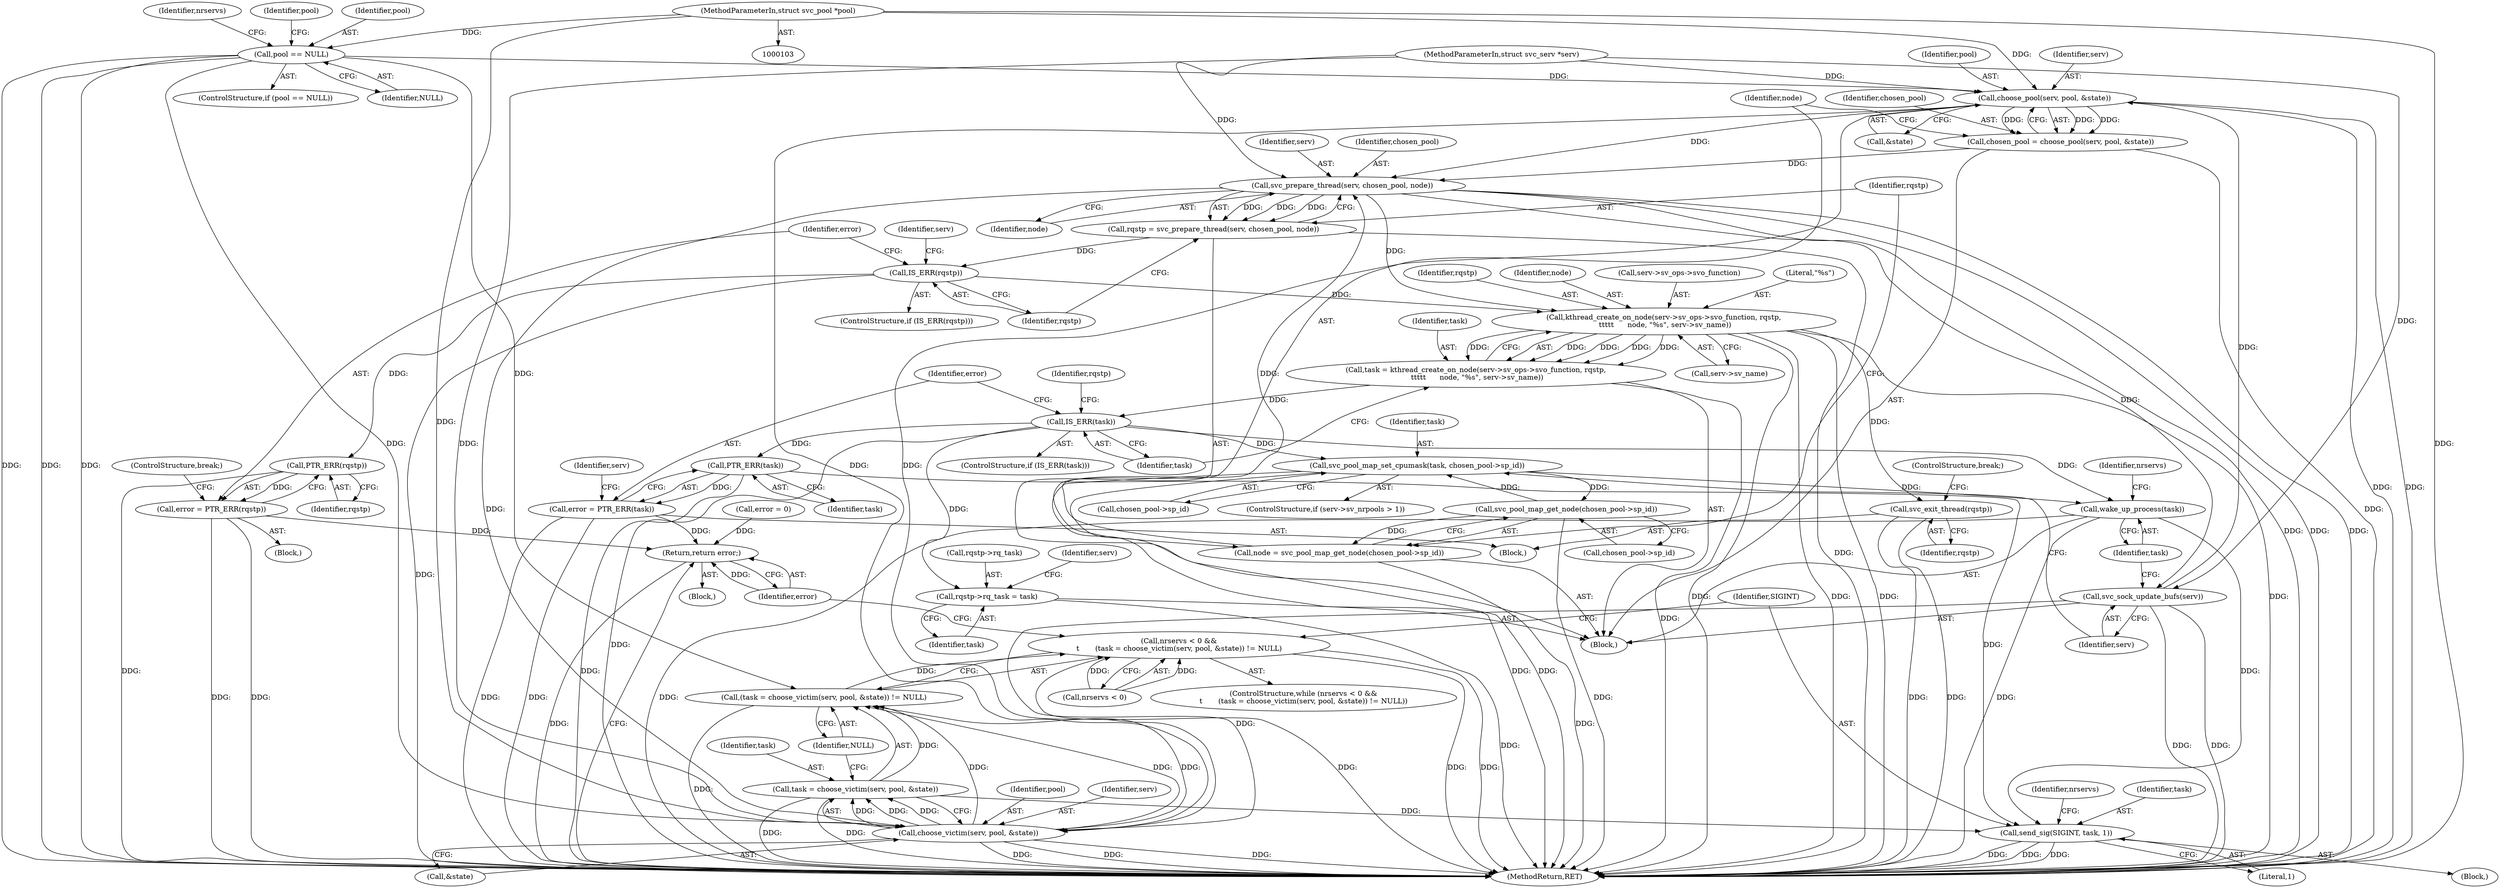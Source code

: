 digraph "1_linux_c70422f760c120480fee4de6c38804c72aa26bc1_20@pointer" {
"1000125" [label="(Call,pool == NULL)"];
"1000105" [label="(MethodParameterIn,struct svc_pool *pool)"];
"1000162" [label="(Call,choose_pool(serv, pool, &state))"];
"1000160" [label="(Call,chosen_pool = choose_pool(serv, pool, &state))"];
"1000175" [label="(Call,svc_prepare_thread(serv, chosen_pool, node))"];
"1000173" [label="(Call,rqstp = svc_prepare_thread(serv, chosen_pool, node))"];
"1000180" [label="(Call,IS_ERR(rqstp))"];
"1000185" [label="(Call,PTR_ERR(rqstp))"];
"1000183" [label="(Call,error = PTR_ERR(rqstp))"];
"1000266" [label="(Return,return error;)"];
"1000196" [label="(Call,kthread_create_on_node(serv->sv_ops->svo_function, rqstp,\n \t\t\t\t\t      node, \"%s\", serv->sv_name))"];
"1000194" [label="(Call,task = kthread_create_on_node(serv->sv_ops->svo_function, rqstp,\n \t\t\t\t\t      node, \"%s\", serv->sv_name))"];
"1000209" [label="(Call,IS_ERR(task))"];
"1000214" [label="(Call,PTR_ERR(task))"];
"1000212" [label="(Call,error = PTR_ERR(task))"];
"1000260" [label="(Call,send_sig(SIGINT, task, 1))"];
"1000225" [label="(Call,rqstp->rq_task = task)"];
"1000236" [label="(Call,svc_pool_map_set_cpumask(task, chosen_pool->sp_id))"];
"1000169" [label="(Call,svc_pool_map_get_node(chosen_pool->sp_id))"];
"1000167" [label="(Call,node = svc_pool_map_get_node(chosen_pool->sp_id))"];
"1000243" [label="(Call,wake_up_process(task))"];
"1000222" [label="(Call,svc_exit_thread(rqstp))"];
"1000241" [label="(Call,svc_sock_update_bufs(serv))"];
"1000253" [label="(Call,choose_victim(serv, pool, &state))"];
"1000250" [label="(Call,(task = choose_victim(serv, pool, &state)) != NULL)"];
"1000246" [label="(Call,nrservs < 0 &&\n\t       (task = choose_victim(serv, pool, &state)) != NULL)"];
"1000251" [label="(Call,task = choose_victim(serv, pool, &state))"];
"1000125" [label="(Call,pool == NULL)"];
"1000219" [label="(Identifier,serv)"];
"1000195" [label="(Identifier,task)"];
"1000202" [label="(Identifier,rqstp)"];
"1000267" [label="(Identifier,error)"];
"1000191" [label="(Identifier,serv)"];
"1000261" [label="(Identifier,SIGINT)"];
"1000164" [label="(Identifier,pool)"];
"1000222" [label="(Call,svc_exit_thread(rqstp))"];
"1000187" [label="(ControlStructure,break;)"];
"1000214" [label="(Call,PTR_ERR(task))"];
"1000265" [label="(Identifier,nrservs)"];
"1000203" [label="(Identifier,node)"];
"1000155" [label="(Identifier,nrservs)"];
"1000176" [label="(Identifier,serv)"];
"1000243" [label="(Call,wake_up_process(task))"];
"1000236" [label="(Call,svc_pool_map_set_cpumask(task, chosen_pool->sp_id))"];
"1000241" [label="(Call,svc_sock_update_bufs(serv))"];
"1000268" [label="(MethodReturn,RET)"];
"1000252" [label="(Identifier,task)"];
"1000104" [label="(MethodParameterIn,struct svc_serv *serv)"];
"1000160" [label="(Call,chosen_pool = choose_pool(serv, pool, &state))"];
"1000186" [label="(Identifier,rqstp)"];
"1000197" [label="(Call,serv->sv_ops->svo_function)"];
"1000258" [label="(Identifier,NULL)"];
"1000182" [label="(Block,)"];
"1000224" [label="(ControlStructure,break;)"];
"1000180" [label="(Call,IS_ERR(rqstp))"];
"1000212" [label="(Call,error = PTR_ERR(task))"];
"1000165" [label="(Call,&state)"];
"1000260" [label="(Call,send_sig(SIGINT, task, 1))"];
"1000226" [label="(Call,rqstp->rq_task)"];
"1000194" [label="(Call,task = kthread_create_on_node(serv->sv_ops->svo_function, rqstp,\n \t\t\t\t\t      node, \"%s\", serv->sv_name))"];
"1000215" [label="(Identifier,task)"];
"1000179" [label="(ControlStructure,if (IS_ERR(rqstp)))"];
"1000245" [label="(ControlStructure,while (nrservs < 0 &&\n\t       (task = choose_victim(serv, pool, &state)) != NULL))"];
"1000162" [label="(Call,choose_pool(serv, pool, &state))"];
"1000244" [label="(Identifier,task)"];
"1000225" [label="(Call,rqstp->rq_task = task)"];
"1000253" [label="(Call,choose_victim(serv, pool, &state))"];
"1000175" [label="(Call,svc_prepare_thread(serv, chosen_pool, node))"];
"1000242" [label="(Identifier,serv)"];
"1000107" [label="(Block,)"];
"1000262" [label="(Identifier,task)"];
"1000229" [label="(Identifier,task)"];
"1000177" [label="(Identifier,chosen_pool)"];
"1000130" [label="(Identifier,nrservs)"];
"1000205" [label="(Call,serv->sv_name)"];
"1000105" [label="(MethodParameterIn,struct svc_pool *pool)"];
"1000238" [label="(Call,chosen_pool->sp_id)"];
"1000157" [label="(Block,)"];
"1000251" [label="(Call,task = choose_victim(serv, pool, &state))"];
"1000230" [label="(ControlStructure,if (serv->sv_nrpools > 1))"];
"1000169" [label="(Call,svc_pool_map_get_node(chosen_pool->sp_id))"];
"1000227" [label="(Identifier,rqstp)"];
"1000209" [label="(Call,IS_ERR(task))"];
"1000196" [label="(Call,kthread_create_on_node(serv->sv_ops->svo_function, rqstp,\n \t\t\t\t\t      node, \"%s\", serv->sv_name))"];
"1000204" [label="(Literal,\"%s\")"];
"1000174" [label="(Identifier,rqstp)"];
"1000250" [label="(Call,(task = choose_victim(serv, pool, &state)) != NULL)"];
"1000141" [label="(Identifier,pool)"];
"1000247" [label="(Call,nrservs < 0)"];
"1000255" [label="(Identifier,pool)"];
"1000184" [label="(Identifier,error)"];
"1000173" [label="(Call,rqstp = svc_prepare_thread(serv, chosen_pool, node))"];
"1000167" [label="(Call,node = svc_pool_map_get_node(chosen_pool->sp_id))"];
"1000246" [label="(Call,nrservs < 0 &&\n\t       (task = choose_victim(serv, pool, &state)) != NULL)"];
"1000124" [label="(ControlStructure,if (pool == NULL))"];
"1000223" [label="(Identifier,rqstp)"];
"1000233" [label="(Identifier,serv)"];
"1000210" [label="(Identifier,task)"];
"1000211" [label="(Block,)"];
"1000112" [label="(Call,error = 0)"];
"1000161" [label="(Identifier,chosen_pool)"];
"1000263" [label="(Literal,1)"];
"1000178" [label="(Identifier,node)"];
"1000163" [label="(Identifier,serv)"];
"1000266" [label="(Return,return error;)"];
"1000170" [label="(Call,chosen_pool->sp_id)"];
"1000126" [label="(Identifier,pool)"];
"1000208" [label="(ControlStructure,if (IS_ERR(task)))"];
"1000254" [label="(Identifier,serv)"];
"1000183" [label="(Call,error = PTR_ERR(rqstp))"];
"1000237" [label="(Identifier,task)"];
"1000213" [label="(Identifier,error)"];
"1000181" [label="(Identifier,rqstp)"];
"1000168" [label="(Identifier,node)"];
"1000185" [label="(Call,PTR_ERR(rqstp))"];
"1000256" [label="(Call,&state)"];
"1000259" [label="(Block,)"];
"1000127" [label="(Identifier,NULL)"];
"1000125" -> "1000124"  [label="AST: "];
"1000125" -> "1000127"  [label="CFG: "];
"1000126" -> "1000125"  [label="AST: "];
"1000127" -> "1000125"  [label="AST: "];
"1000130" -> "1000125"  [label="CFG: "];
"1000141" -> "1000125"  [label="CFG: "];
"1000125" -> "1000268"  [label="DDG: "];
"1000125" -> "1000268"  [label="DDG: "];
"1000125" -> "1000268"  [label="DDG: "];
"1000105" -> "1000125"  [label="DDG: "];
"1000125" -> "1000162"  [label="DDG: "];
"1000125" -> "1000253"  [label="DDG: "];
"1000125" -> "1000250"  [label="DDG: "];
"1000105" -> "1000103"  [label="AST: "];
"1000105" -> "1000268"  [label="DDG: "];
"1000105" -> "1000162"  [label="DDG: "];
"1000105" -> "1000253"  [label="DDG: "];
"1000162" -> "1000160"  [label="AST: "];
"1000162" -> "1000165"  [label="CFG: "];
"1000163" -> "1000162"  [label="AST: "];
"1000164" -> "1000162"  [label="AST: "];
"1000165" -> "1000162"  [label="AST: "];
"1000160" -> "1000162"  [label="CFG: "];
"1000162" -> "1000268"  [label="DDG: "];
"1000162" -> "1000268"  [label="DDG: "];
"1000162" -> "1000160"  [label="DDG: "];
"1000162" -> "1000160"  [label="DDG: "];
"1000162" -> "1000160"  [label="DDG: "];
"1000241" -> "1000162"  [label="DDG: "];
"1000104" -> "1000162"  [label="DDG: "];
"1000162" -> "1000175"  [label="DDG: "];
"1000162" -> "1000253"  [label="DDG: "];
"1000162" -> "1000253"  [label="DDG: "];
"1000160" -> "1000157"  [label="AST: "];
"1000161" -> "1000160"  [label="AST: "];
"1000168" -> "1000160"  [label="CFG: "];
"1000160" -> "1000268"  [label="DDG: "];
"1000160" -> "1000175"  [label="DDG: "];
"1000175" -> "1000173"  [label="AST: "];
"1000175" -> "1000178"  [label="CFG: "];
"1000176" -> "1000175"  [label="AST: "];
"1000177" -> "1000175"  [label="AST: "];
"1000178" -> "1000175"  [label="AST: "];
"1000173" -> "1000175"  [label="CFG: "];
"1000175" -> "1000268"  [label="DDG: "];
"1000175" -> "1000268"  [label="DDG: "];
"1000175" -> "1000268"  [label="DDG: "];
"1000175" -> "1000173"  [label="DDG: "];
"1000175" -> "1000173"  [label="DDG: "];
"1000175" -> "1000173"  [label="DDG: "];
"1000104" -> "1000175"  [label="DDG: "];
"1000167" -> "1000175"  [label="DDG: "];
"1000175" -> "1000196"  [label="DDG: "];
"1000175" -> "1000241"  [label="DDG: "];
"1000175" -> "1000253"  [label="DDG: "];
"1000173" -> "1000157"  [label="AST: "];
"1000174" -> "1000173"  [label="AST: "];
"1000181" -> "1000173"  [label="CFG: "];
"1000173" -> "1000268"  [label="DDG: "];
"1000173" -> "1000180"  [label="DDG: "];
"1000180" -> "1000179"  [label="AST: "];
"1000180" -> "1000181"  [label="CFG: "];
"1000181" -> "1000180"  [label="AST: "];
"1000184" -> "1000180"  [label="CFG: "];
"1000191" -> "1000180"  [label="CFG: "];
"1000180" -> "1000268"  [label="DDG: "];
"1000180" -> "1000185"  [label="DDG: "];
"1000180" -> "1000196"  [label="DDG: "];
"1000185" -> "1000183"  [label="AST: "];
"1000185" -> "1000186"  [label="CFG: "];
"1000186" -> "1000185"  [label="AST: "];
"1000183" -> "1000185"  [label="CFG: "];
"1000185" -> "1000268"  [label="DDG: "];
"1000185" -> "1000183"  [label="DDG: "];
"1000183" -> "1000182"  [label="AST: "];
"1000184" -> "1000183"  [label="AST: "];
"1000187" -> "1000183"  [label="CFG: "];
"1000183" -> "1000268"  [label="DDG: "];
"1000183" -> "1000268"  [label="DDG: "];
"1000183" -> "1000266"  [label="DDG: "];
"1000266" -> "1000107"  [label="AST: "];
"1000266" -> "1000267"  [label="CFG: "];
"1000267" -> "1000266"  [label="AST: "];
"1000268" -> "1000266"  [label="CFG: "];
"1000266" -> "1000268"  [label="DDG: "];
"1000267" -> "1000266"  [label="DDG: "];
"1000212" -> "1000266"  [label="DDG: "];
"1000112" -> "1000266"  [label="DDG: "];
"1000196" -> "1000194"  [label="AST: "];
"1000196" -> "1000205"  [label="CFG: "];
"1000197" -> "1000196"  [label="AST: "];
"1000202" -> "1000196"  [label="AST: "];
"1000203" -> "1000196"  [label="AST: "];
"1000204" -> "1000196"  [label="AST: "];
"1000205" -> "1000196"  [label="AST: "];
"1000194" -> "1000196"  [label="CFG: "];
"1000196" -> "1000268"  [label="DDG: "];
"1000196" -> "1000268"  [label="DDG: "];
"1000196" -> "1000268"  [label="DDG: "];
"1000196" -> "1000268"  [label="DDG: "];
"1000196" -> "1000194"  [label="DDG: "];
"1000196" -> "1000194"  [label="DDG: "];
"1000196" -> "1000194"  [label="DDG: "];
"1000196" -> "1000194"  [label="DDG: "];
"1000196" -> "1000194"  [label="DDG: "];
"1000196" -> "1000222"  [label="DDG: "];
"1000194" -> "1000157"  [label="AST: "];
"1000195" -> "1000194"  [label="AST: "];
"1000210" -> "1000194"  [label="CFG: "];
"1000194" -> "1000268"  [label="DDG: "];
"1000194" -> "1000209"  [label="DDG: "];
"1000209" -> "1000208"  [label="AST: "];
"1000209" -> "1000210"  [label="CFG: "];
"1000210" -> "1000209"  [label="AST: "];
"1000213" -> "1000209"  [label="CFG: "];
"1000227" -> "1000209"  [label="CFG: "];
"1000209" -> "1000268"  [label="DDG: "];
"1000209" -> "1000214"  [label="DDG: "];
"1000209" -> "1000225"  [label="DDG: "];
"1000209" -> "1000236"  [label="DDG: "];
"1000209" -> "1000243"  [label="DDG: "];
"1000214" -> "1000212"  [label="AST: "];
"1000214" -> "1000215"  [label="CFG: "];
"1000215" -> "1000214"  [label="AST: "];
"1000212" -> "1000214"  [label="CFG: "];
"1000214" -> "1000268"  [label="DDG: "];
"1000214" -> "1000212"  [label="DDG: "];
"1000214" -> "1000260"  [label="DDG: "];
"1000212" -> "1000211"  [label="AST: "];
"1000213" -> "1000212"  [label="AST: "];
"1000219" -> "1000212"  [label="CFG: "];
"1000212" -> "1000268"  [label="DDG: "];
"1000212" -> "1000268"  [label="DDG: "];
"1000260" -> "1000259"  [label="AST: "];
"1000260" -> "1000263"  [label="CFG: "];
"1000261" -> "1000260"  [label="AST: "];
"1000262" -> "1000260"  [label="AST: "];
"1000263" -> "1000260"  [label="AST: "];
"1000265" -> "1000260"  [label="CFG: "];
"1000260" -> "1000268"  [label="DDG: "];
"1000260" -> "1000268"  [label="DDG: "];
"1000260" -> "1000268"  [label="DDG: "];
"1000251" -> "1000260"  [label="DDG: "];
"1000243" -> "1000260"  [label="DDG: "];
"1000225" -> "1000157"  [label="AST: "];
"1000225" -> "1000229"  [label="CFG: "];
"1000226" -> "1000225"  [label="AST: "];
"1000229" -> "1000225"  [label="AST: "];
"1000233" -> "1000225"  [label="CFG: "];
"1000225" -> "1000268"  [label="DDG: "];
"1000236" -> "1000230"  [label="AST: "];
"1000236" -> "1000238"  [label="CFG: "];
"1000237" -> "1000236"  [label="AST: "];
"1000238" -> "1000236"  [label="AST: "];
"1000242" -> "1000236"  [label="CFG: "];
"1000236" -> "1000268"  [label="DDG: "];
"1000236" -> "1000268"  [label="DDG: "];
"1000236" -> "1000169"  [label="DDG: "];
"1000169" -> "1000236"  [label="DDG: "];
"1000236" -> "1000243"  [label="DDG: "];
"1000169" -> "1000167"  [label="AST: "];
"1000169" -> "1000170"  [label="CFG: "];
"1000170" -> "1000169"  [label="AST: "];
"1000167" -> "1000169"  [label="CFG: "];
"1000169" -> "1000268"  [label="DDG: "];
"1000169" -> "1000167"  [label="DDG: "];
"1000167" -> "1000157"  [label="AST: "];
"1000168" -> "1000167"  [label="AST: "];
"1000174" -> "1000167"  [label="CFG: "];
"1000167" -> "1000268"  [label="DDG: "];
"1000243" -> "1000157"  [label="AST: "];
"1000243" -> "1000244"  [label="CFG: "];
"1000244" -> "1000243"  [label="AST: "];
"1000155" -> "1000243"  [label="CFG: "];
"1000243" -> "1000268"  [label="DDG: "];
"1000243" -> "1000268"  [label="DDG: "];
"1000222" -> "1000211"  [label="AST: "];
"1000222" -> "1000223"  [label="CFG: "];
"1000223" -> "1000222"  [label="AST: "];
"1000224" -> "1000222"  [label="CFG: "];
"1000222" -> "1000268"  [label="DDG: "];
"1000222" -> "1000268"  [label="DDG: "];
"1000241" -> "1000157"  [label="AST: "];
"1000241" -> "1000242"  [label="CFG: "];
"1000242" -> "1000241"  [label="AST: "];
"1000244" -> "1000241"  [label="CFG: "];
"1000241" -> "1000268"  [label="DDG: "];
"1000241" -> "1000268"  [label="DDG: "];
"1000104" -> "1000241"  [label="DDG: "];
"1000241" -> "1000253"  [label="DDG: "];
"1000253" -> "1000251"  [label="AST: "];
"1000253" -> "1000256"  [label="CFG: "];
"1000254" -> "1000253"  [label="AST: "];
"1000255" -> "1000253"  [label="AST: "];
"1000256" -> "1000253"  [label="AST: "];
"1000251" -> "1000253"  [label="CFG: "];
"1000253" -> "1000268"  [label="DDG: "];
"1000253" -> "1000268"  [label="DDG: "];
"1000253" -> "1000268"  [label="DDG: "];
"1000253" -> "1000250"  [label="DDG: "];
"1000253" -> "1000250"  [label="DDG: "];
"1000253" -> "1000250"  [label="DDG: "];
"1000253" -> "1000251"  [label="DDG: "];
"1000253" -> "1000251"  [label="DDG: "];
"1000253" -> "1000251"  [label="DDG: "];
"1000104" -> "1000253"  [label="DDG: "];
"1000250" -> "1000246"  [label="AST: "];
"1000250" -> "1000258"  [label="CFG: "];
"1000251" -> "1000250"  [label="AST: "];
"1000258" -> "1000250"  [label="AST: "];
"1000246" -> "1000250"  [label="CFG: "];
"1000250" -> "1000268"  [label="DDG: "];
"1000250" -> "1000246"  [label="DDG: "];
"1000251" -> "1000250"  [label="DDG: "];
"1000246" -> "1000245"  [label="AST: "];
"1000246" -> "1000247"  [label="CFG: "];
"1000247" -> "1000246"  [label="AST: "];
"1000261" -> "1000246"  [label="CFG: "];
"1000267" -> "1000246"  [label="CFG: "];
"1000246" -> "1000268"  [label="DDG: "];
"1000246" -> "1000268"  [label="DDG: "];
"1000246" -> "1000268"  [label="DDG: "];
"1000247" -> "1000246"  [label="DDG: "];
"1000247" -> "1000246"  [label="DDG: "];
"1000252" -> "1000251"  [label="AST: "];
"1000258" -> "1000251"  [label="CFG: "];
"1000251" -> "1000268"  [label="DDG: "];
"1000251" -> "1000268"  [label="DDG: "];
}
